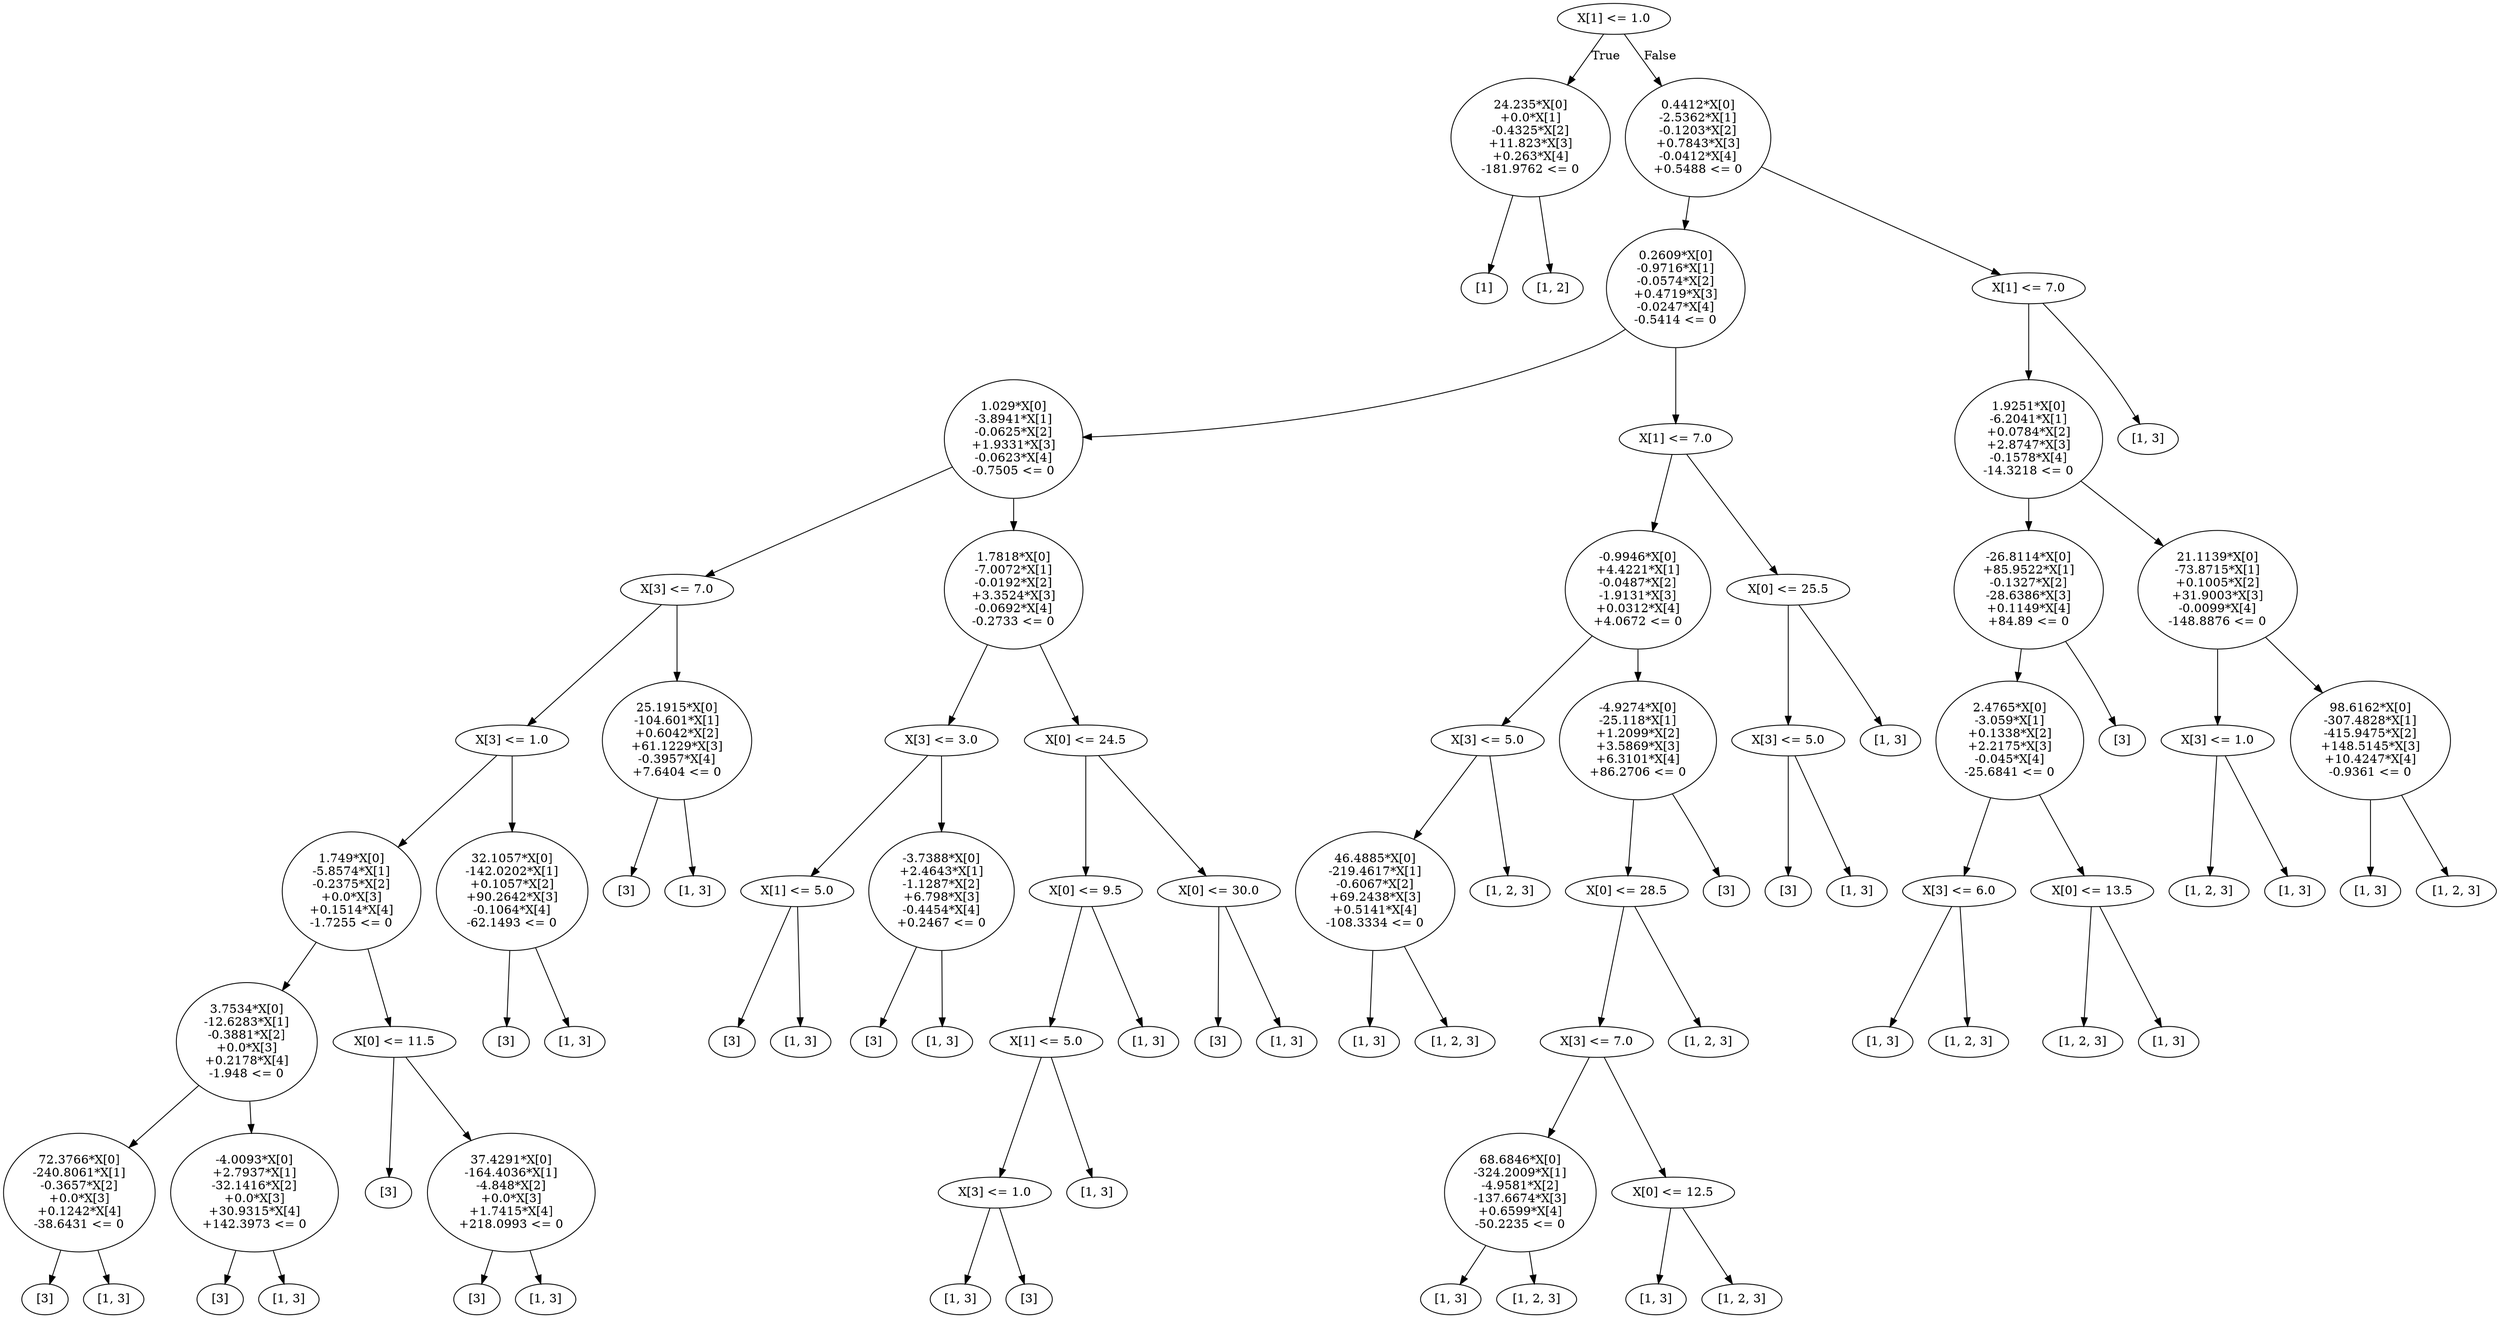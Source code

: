 digraph {
0 [label="X[1] <= 1.0"];
1 [label="24.235*X[0]
+0.0*X[1]
-0.4325*X[2]
+11.823*X[3]
+0.263*X[4]
-181.9762 <= 0"];
2 [label="[1]"];
1 -> 2 [label=""];
3 [label="[1, 2]"];
1 -> 3 [label=""];
0 -> 1 [label="True"];
4 [label="0.4412*X[0]
-2.5362*X[1]
-0.1203*X[2]
+0.7843*X[3]
-0.0412*X[4]
+0.5488 <= 0"];
5 [label="0.2609*X[0]
-0.9716*X[1]
-0.0574*X[2]
+0.4719*X[3]
-0.0247*X[4]
-0.5414 <= 0"];
6 [label="1.029*X[0]
-3.8941*X[1]
-0.0625*X[2]
+1.9331*X[3]
-0.0623*X[4]
-0.7505 <= 0"];
7 [label="X[3] <= 7.0"];
8 [label="X[3] <= 1.0"];
9 [label="1.749*X[0]
-5.8574*X[1]
-0.2375*X[2]
+0.0*X[3]
+0.1514*X[4]
-1.7255 <= 0"];
10 [label="3.7534*X[0]
-12.6283*X[1]
-0.3881*X[2]
+0.0*X[3]
+0.2178*X[4]
-1.948 <= 0"];
11 [label="72.3766*X[0]
-240.8061*X[1]
-0.3657*X[2]
+0.0*X[3]
+0.1242*X[4]
-38.6431 <= 0"];
12 [label="[3]"];
11 -> 12 [label=""];
13 [label="[1, 3]"];
11 -> 13 [label=""];
10 -> 11 [label=""];
14 [label="-4.0093*X[0]
+2.7937*X[1]
-32.1416*X[2]
+0.0*X[3]
+30.9315*X[4]
+142.3973 <= 0"];
15 [label="[3]"];
14 -> 15 [label=""];
16 [label="[1, 3]"];
14 -> 16 [label=""];
10 -> 14 [label=""];
9 -> 10 [label=""];
17 [label="X[0] <= 11.5"];
18 [label="[3]"];
17 -> 18 [label=""];
19 [label="37.4291*X[0]
-164.4036*X[1]
-4.848*X[2]
+0.0*X[3]
+1.7415*X[4]
+218.0993 <= 0"];
20 [label="[3]"];
19 -> 20 [label=""];
21 [label="[1, 3]"];
19 -> 21 [label=""];
17 -> 19 [label=""];
9 -> 17 [label=""];
8 -> 9 [label=""];
22 [label="32.1057*X[0]
-142.0202*X[1]
+0.1057*X[2]
+90.2642*X[3]
-0.1064*X[4]
-62.1493 <= 0"];
23 [label="[3]"];
22 -> 23 [label=""];
24 [label="[1, 3]"];
22 -> 24 [label=""];
8 -> 22 [label=""];
7 -> 8 [label=""];
25 [label="25.1915*X[0]
-104.601*X[1]
+0.6042*X[2]
+61.1229*X[3]
-0.3957*X[4]
+7.6404 <= 0"];
26 [label="[3]"];
25 -> 26 [label=""];
27 [label="[1, 3]"];
25 -> 27 [label=""];
7 -> 25 [label=""];
6 -> 7 [label=""];
28 [label="1.7818*X[0]
-7.0072*X[1]
-0.0192*X[2]
+3.3524*X[3]
-0.0692*X[4]
-0.2733 <= 0"];
29 [label="X[3] <= 3.0"];
30 [label="X[1] <= 5.0"];
31 [label="[3]"];
30 -> 31 [label=""];
32 [label="[1, 3]"];
30 -> 32 [label=""];
29 -> 30 [label=""];
33 [label="-3.7388*X[0]
+2.4643*X[1]
-1.1287*X[2]
+6.798*X[3]
-0.4454*X[4]
+0.2467 <= 0"];
34 [label="[3]"];
33 -> 34 [label=""];
35 [label="[1, 3]"];
33 -> 35 [label=""];
29 -> 33 [label=""];
28 -> 29 [label=""];
36 [label="X[0] <= 24.5"];
37 [label="X[0] <= 9.5"];
38 [label="X[1] <= 5.0"];
39 [label="X[3] <= 1.0"];
40 [label="[1, 3]"];
39 -> 40 [label=""];
41 [label="[3]"];
39 -> 41 [label=""];
38 -> 39 [label=""];
42 [label="[1, 3]"];
38 -> 42 [label=""];
37 -> 38 [label=""];
43 [label="[1, 3]"];
37 -> 43 [label=""];
36 -> 37 [label=""];
44 [label="X[0] <= 30.0"];
45 [label="[3]"];
44 -> 45 [label=""];
46 [label="[1, 3]"];
44 -> 46 [label=""];
36 -> 44 [label=""];
28 -> 36 [label=""];
6 -> 28 [label=""];
5 -> 6 [label=""];
47 [label="X[1] <= 7.0"];
48 [label="-0.9946*X[0]
+4.4221*X[1]
-0.0487*X[2]
-1.9131*X[3]
+0.0312*X[4]
+4.0672 <= 0"];
49 [label="X[3] <= 5.0"];
50 [label="46.4885*X[0]
-219.4617*X[1]
-0.6067*X[2]
+69.2438*X[3]
+0.5141*X[4]
-108.3334 <= 0"];
51 [label="[1, 3]"];
50 -> 51 [label=""];
52 [label="[1, 2, 3]"];
50 -> 52 [label=""];
49 -> 50 [label=""];
53 [label="[1, 2, 3]"];
49 -> 53 [label=""];
48 -> 49 [label=""];
54 [label="-4.9274*X[0]
-25.118*X[1]
+1.2099*X[2]
+3.5869*X[3]
+6.3101*X[4]
+86.2706 <= 0"];
55 [label="X[0] <= 28.5"];
56 [label="X[3] <= 7.0"];
57 [label="68.6846*X[0]
-324.2009*X[1]
-4.9581*X[2]
-137.6674*X[3]
+0.6599*X[4]
-50.2235 <= 0"];
58 [label="[1, 3]"];
57 -> 58 [label=""];
59 [label="[1, 2, 3]"];
57 -> 59 [label=""];
56 -> 57 [label=""];
60 [label="X[0] <= 12.5"];
61 [label="[1, 3]"];
60 -> 61 [label=""];
62 [label="[1, 2, 3]"];
60 -> 62 [label=""];
56 -> 60 [label=""];
55 -> 56 [label=""];
63 [label="[1, 2, 3]"];
55 -> 63 [label=""];
54 -> 55 [label=""];
64 [label="[3]"];
54 -> 64 [label=""];
48 -> 54 [label=""];
47 -> 48 [label=""];
65 [label="X[0] <= 25.5"];
66 [label="X[3] <= 5.0"];
67 [label="[3]"];
66 -> 67 [label=""];
68 [label="[1, 3]"];
66 -> 68 [label=""];
65 -> 66 [label=""];
69 [label="[1, 3]"];
65 -> 69 [label=""];
47 -> 65 [label=""];
5 -> 47 [label=""];
4 -> 5 [label=""];
70 [label="X[1] <= 7.0"];
71 [label="1.9251*X[0]
-6.2041*X[1]
+0.0784*X[2]
+2.8747*X[3]
-0.1578*X[4]
-14.3218 <= 0"];
72 [label="-26.8114*X[0]
+85.9522*X[1]
-0.1327*X[2]
-28.6386*X[3]
+0.1149*X[4]
+84.89 <= 0"];
73 [label="2.4765*X[0]
-3.059*X[1]
+0.1338*X[2]
+2.2175*X[3]
-0.045*X[4]
-25.6841 <= 0"];
74 [label="X[3] <= 6.0"];
75 [label="[1, 3]"];
74 -> 75 [label=""];
76 [label="[1, 2, 3]"];
74 -> 76 [label=""];
73 -> 74 [label=""];
77 [label="X[0] <= 13.5"];
78 [label="[1, 2, 3]"];
77 -> 78 [label=""];
79 [label="[1, 3]"];
77 -> 79 [label=""];
73 -> 77 [label=""];
72 -> 73 [label=""];
80 [label="[3]"];
72 -> 80 [label=""];
71 -> 72 [label=""];
81 [label="21.1139*X[0]
-73.8715*X[1]
+0.1005*X[2]
+31.9003*X[3]
-0.0099*X[4]
-148.8876 <= 0"];
82 [label="X[3] <= 1.0"];
83 [label="[1, 2, 3]"];
82 -> 83 [label=""];
84 [label="[1, 3]"];
82 -> 84 [label=""];
81 -> 82 [label=""];
85 [label="98.6162*X[0]
-307.4828*X[1]
-415.9475*X[2]
+148.5145*X[3]
+10.4247*X[4]
-0.9361 <= 0"];
86 [label="[1, 3]"];
85 -> 86 [label=""];
87 [label="[1, 2, 3]"];
85 -> 87 [label=""];
81 -> 85 [label=""];
71 -> 81 [label=""];
70 -> 71 [label=""];
88 [label="[1, 3]"];
70 -> 88 [label=""];
4 -> 70 [label=""];
0 -> 4 [label="False"];

}